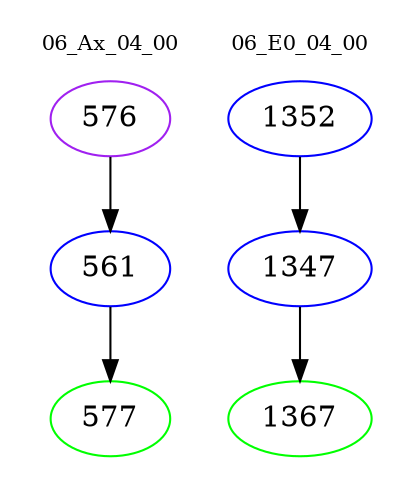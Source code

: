 digraph{
subgraph cluster_0 {
color = white
label = "06_Ax_04_00";
fontsize=10;
T0_576 [label="576", color="purple"]
T0_576 -> T0_561 [color="black"]
T0_561 [label="561", color="blue"]
T0_561 -> T0_577 [color="black"]
T0_577 [label="577", color="green"]
}
subgraph cluster_1 {
color = white
label = "06_E0_04_00";
fontsize=10;
T1_1352 [label="1352", color="blue"]
T1_1352 -> T1_1347 [color="black"]
T1_1347 [label="1347", color="blue"]
T1_1347 -> T1_1367 [color="black"]
T1_1367 [label="1367", color="green"]
}
}
